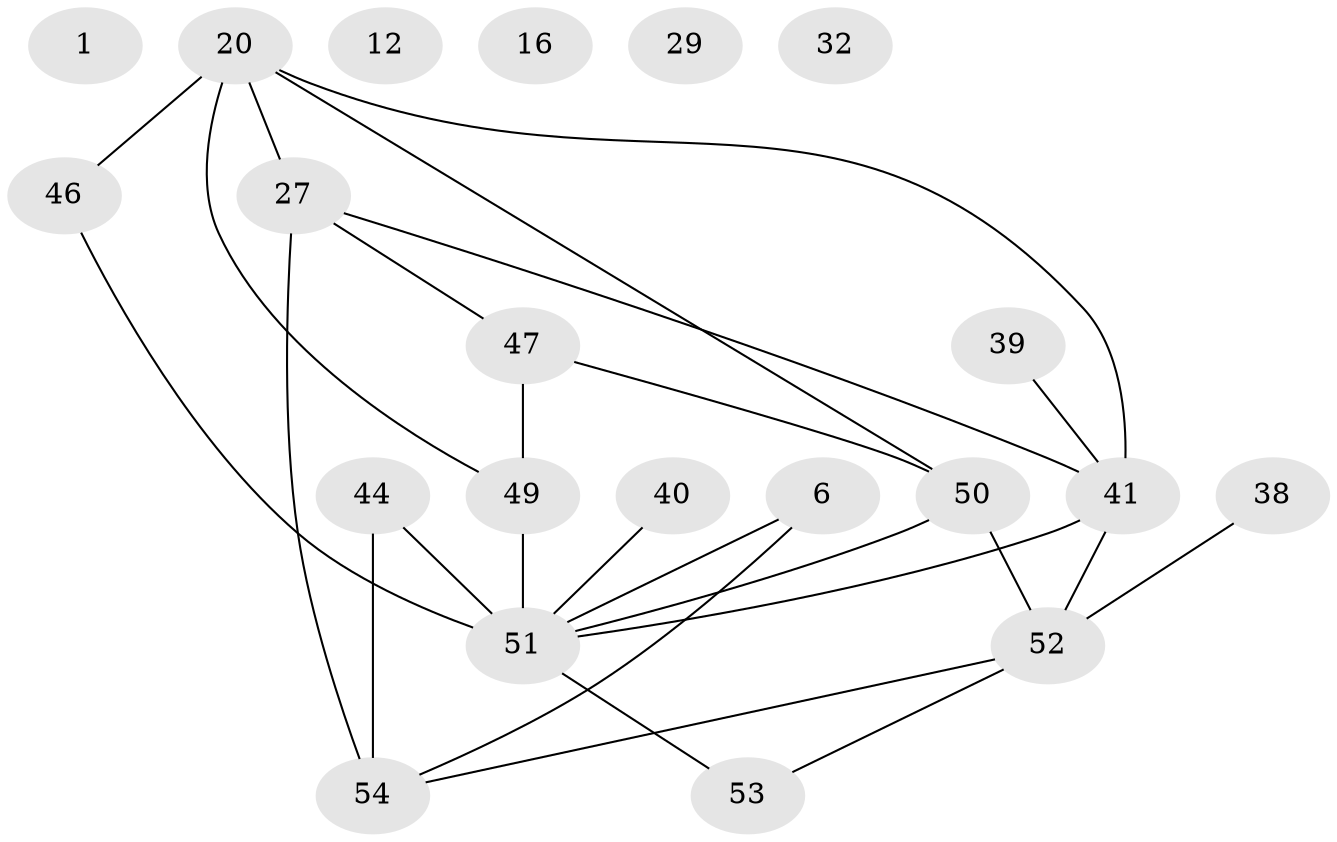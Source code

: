 // original degree distribution, {0: 0.09259259259259259, 2: 0.3148148148148148, 1: 0.16666666666666666, 3: 0.14814814814814814, 4: 0.2037037037037037, 5: 0.05555555555555555, 6: 0.018518518518518517}
// Generated by graph-tools (version 1.1) at 2025/42/03/04/25 21:42:30]
// undirected, 21 vertices, 26 edges
graph export_dot {
graph [start="1"]
  node [color=gray90,style=filled];
  1;
  6;
  12;
  16;
  20 [super="+13+7+8"];
  27 [super="+19"];
  29;
  32;
  38;
  39;
  40;
  41 [super="+37"];
  44 [super="+28"];
  46;
  47 [super="+35+45"];
  49 [super="+10"];
  50 [super="+2+5+18+31+34"];
  51 [super="+30+36+42+26+48"];
  52 [super="+33"];
  53;
  54 [super="+43"];
  6 -- 54;
  6 -- 51;
  20 -- 41;
  20 -- 46;
  20 -- 49 [weight=2];
  20 -- 50;
  20 -- 27;
  27 -- 54 [weight=2];
  27 -- 47;
  27 -- 41;
  38 -- 52;
  39 -- 41;
  40 -- 51;
  41 -- 51;
  41 -- 52 [weight=2];
  44 -- 54;
  44 -- 51 [weight=4];
  46 -- 51;
  47 -- 50;
  47 -- 49 [weight=2];
  49 -- 51;
  50 -- 52;
  50 -- 51;
  51 -- 53;
  52 -- 53;
  52 -- 54;
}

